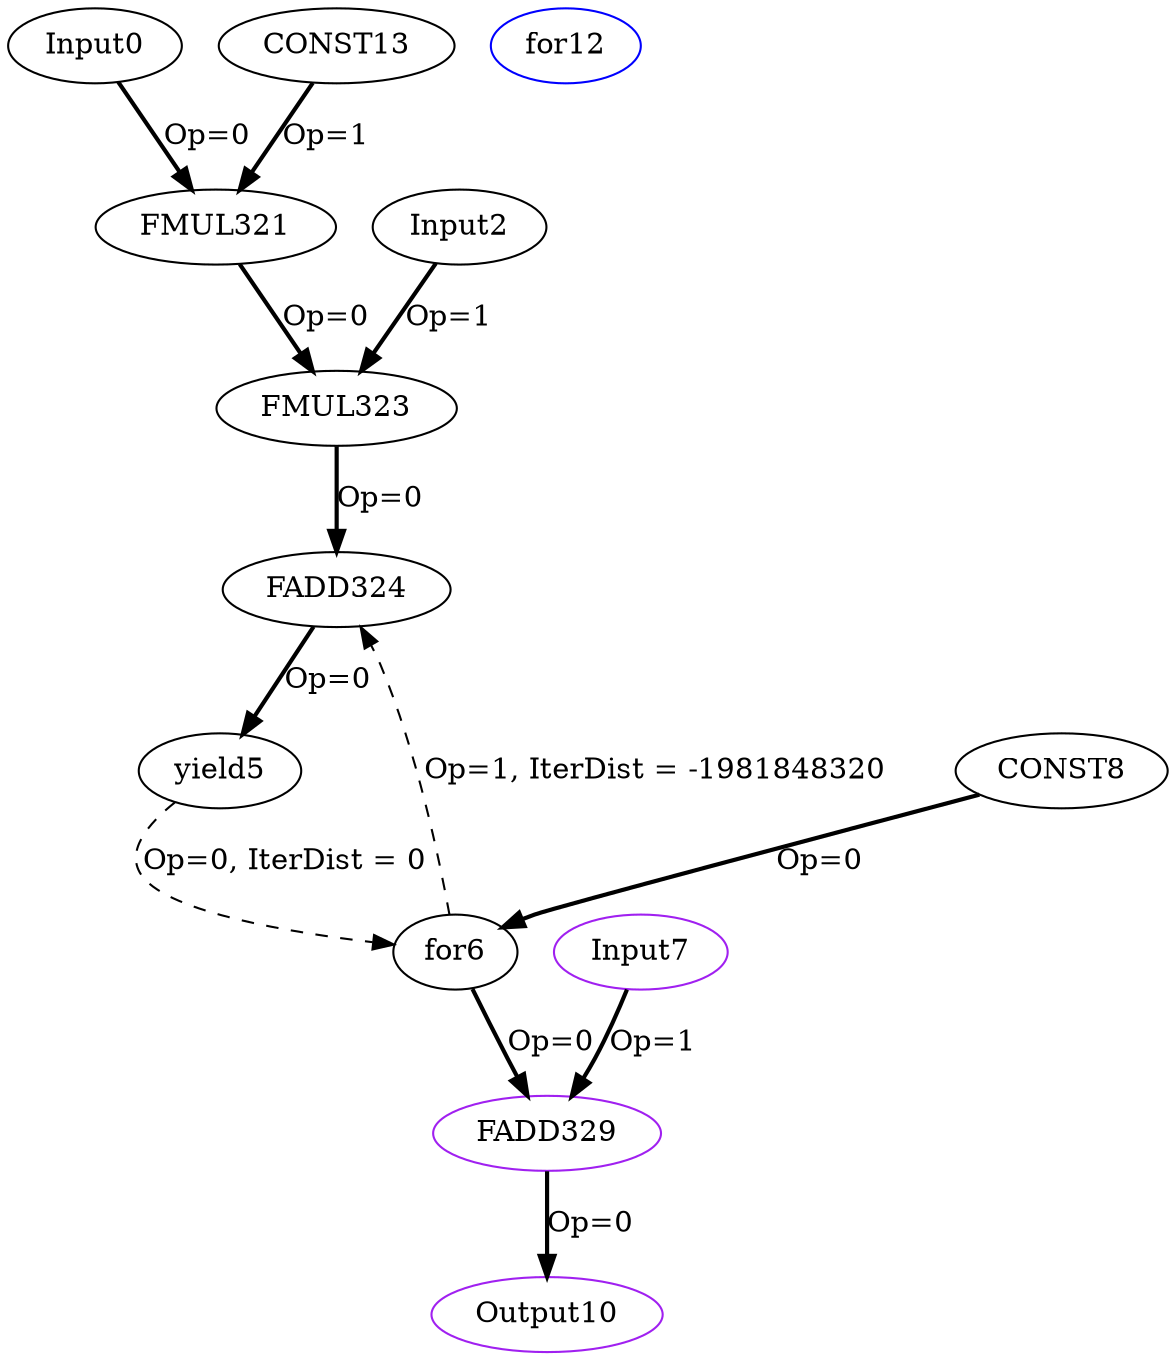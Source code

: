Digraph G {
Input0[opcode = "Input", ref_name="kernel_gemm_1_1", size="120", offset="0,0", pattern="4,30,-116,25", color = black];
FMUL321[opcode = "FMUL32", color = black];
Input2[opcode = "Input", ref_name="kernel_gemm_1_2", size="3000", offset="0,0", pattern="100,30,-2896,25", color = black];
FMUL323[opcode = "FMUL32", color = black];
FADD324[opcode = "FADD32", color = black];
yield5[opcode = "yield", color = black];
for6[opcode = "for", color = black];
Input7[opcode = "Input", ref_name="kernel_gemm_1_0", size="100", offset="0,0", pattern="0,30,4,25", color = purple];
CONST8[opcode = "CONST", value="0x00000000", color = black];
FADD329[opcode = "FADD32", color = purple];
Output10[opcode = "Output", ref_name="kernel_gemm_1_3", size="100", offset="0,0", pattern="0,30,4,25", color = purple];
for12[opcode = "for", color = blue];
CONST13[opcode = "CONST", value="0x3FC00000", color = black];
Input0 -> FMUL321[color = black, style = bold, operand = 0, label = "Op=0"];
CONST13 -> FMUL321[color = black, style = bold, operand = 1, label = "Op=1"];
FMUL321 -> FMUL323[color = black, style = bold, operand = 0, label = "Op=0"];
Input2 -> FMUL323[color = black, style = bold, operand = 1, label = "Op=1"];
FMUL323 -> FADD324[color = black, style = bold, operand = 0, label = "Op=0"];
for6 -> FADD324[color = black, style = dashed, operand = 1, iterdist = -1981848320, label = "Op=1, IterDist = -1981848320"];
FADD324 -> yield5[color = black, style = bold, operand = 0, label = "Op=0"];
CONST8 -> for6[color = black, style = bold, operand = 0, label = "Op=0"];
for6 -> FADD329[color = black, style = bold, operand = 0, label = "Op=0"];
Input7 -> FADD329[color = black, style = bold, operand = 1, label = "Op=1"];
FADD329 -> Output10[color = black, style = bold, operand = 0, label = "Op=0"];
yield5 -> for6[color = black, style = dashed, operand = 0, iterdist = 0, label = "Op=0, IterDist = 0"];
}
